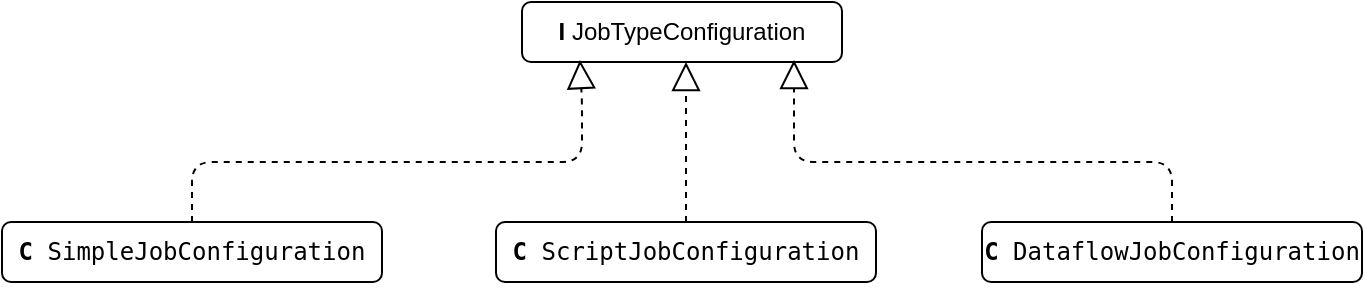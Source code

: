 <mxfile version="10.7.4" type="github"><diagram id="lHFSmRp945gBKf5A5no7" name="Page-1"><mxGraphModel dx="998" dy="425" grid="1" gridSize="10" guides="1" tooltips="1" connect="1" arrows="1" fold="1" page="1" pageScale="1" pageWidth="2339" pageHeight="3300" math="0" shadow="0"><root><mxCell id="0"/><mxCell id="1" parent="0"/><mxCell id="X-pTD_uELBGl6JtoD34H-1" value="&lt;b&gt;I&lt;/b&gt; JobTypeConfiguration" style="rounded=1;whiteSpace=wrap;html=1;" parent="1" vertex="1"><mxGeometry x="420" y="90" width="160" height="30" as="geometry"/></mxCell><mxCell id="X-pTD_uELBGl6JtoD34H-2" value="&lt;pre&gt;&lt;b&gt;C&lt;/b&gt; SimpleJobConfiguration&lt;/pre&gt;" style="rounded=1;whiteSpace=wrap;html=1;" parent="1" vertex="1"><mxGeometry x="160" y="200" width="190" height="30" as="geometry"/></mxCell><mxCell id="tUIg3RctvsV83YhH5cIl-3" value="&lt;pre&gt;&lt;pre&gt;&lt;b&gt;C&lt;/b&gt; ScriptJobConfiguration&lt;/pre&gt;&lt;/pre&gt;" style="rounded=1;whiteSpace=wrap;html=1;" vertex="1" parent="1"><mxGeometry x="407" y="200" width="190" height="30" as="geometry"/></mxCell><mxCell id="tUIg3RctvsV83YhH5cIl-6" value="&lt;pre&gt;&lt;pre&gt;&lt;b&gt;C&lt;/b&gt; DataflowJobConfiguration&lt;/pre&gt;&lt;/pre&gt;" style="rounded=1;whiteSpace=wrap;html=1;" vertex="1" parent="1"><mxGeometry x="650" y="200" width="190" height="30" as="geometry"/></mxCell><mxCell id="X-pTD_uELBGl6JtoD34H-5" value="" style="endArrow=block;dashed=1;endFill=0;endSize=12;html=1;entryX=0.181;entryY=0.967;entryDx=0;entryDy=0;exitX=0.5;exitY=0;exitDx=0;exitDy=0;entryPerimeter=0;" parent="1" edge="1" target="X-pTD_uELBGl6JtoD34H-1" source="X-pTD_uELBGl6JtoD34H-2"><mxGeometry width="160" relative="1" as="geometry"><mxPoint x="270" y="180" as="sourcePoint"/><mxPoint x="440" y="180" as="targetPoint"/><Array as="points"><mxPoint x="255" y="170"/><mxPoint x="450" y="170"/><mxPoint x="450" y="140"/></Array></mxGeometry></mxCell><mxCell id="tUIg3RctvsV83YhH5cIl-5" value="" style="endArrow=block;dashed=1;endFill=0;endSize=12;html=1;exitX=0.5;exitY=0;exitDx=0;exitDy=0;" edge="1" parent="1" source="tUIg3RctvsV83YhH5cIl-3"><mxGeometry width="160" relative="1" as="geometry"><mxPoint x="252" y="290" as="sourcePoint"/><mxPoint x="502" y="120" as="targetPoint"/></mxGeometry></mxCell><mxCell id="tUIg3RctvsV83YhH5cIl-8" value="" style="endArrow=block;dashed=1;endFill=0;endSize=12;html=1;entryX=0.85;entryY=0.967;entryDx=0;entryDy=0;entryPerimeter=0;exitX=0.5;exitY=0;exitDx=0;exitDy=0;" edge="1" parent="1" source="tUIg3RctvsV83YhH5cIl-6" target="X-pTD_uELBGl6JtoD34H-1"><mxGeometry width="160" relative="1" as="geometry"><mxPoint x="160" y="250" as="sourcePoint"/><mxPoint x="320" y="250" as="targetPoint"/><Array as="points"><mxPoint x="745" y="170"/><mxPoint x="556" y="170"/></Array></mxGeometry></mxCell></root></mxGraphModel></diagram></mxfile>